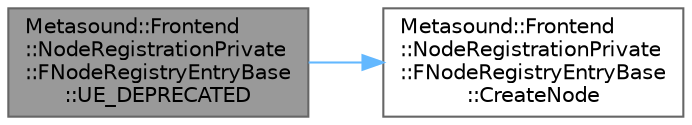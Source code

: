 digraph "Metasound::Frontend::NodeRegistrationPrivate::FNodeRegistryEntryBase::UE_DEPRECATED"
{
 // INTERACTIVE_SVG=YES
 // LATEX_PDF_SIZE
  bgcolor="transparent";
  edge [fontname=Helvetica,fontsize=10,labelfontname=Helvetica,labelfontsize=10];
  node [fontname=Helvetica,fontsize=10,shape=box,height=0.2,width=0.4];
  rankdir="LR";
  Node1 [id="Node000001",label="Metasound::Frontend\l::NodeRegistrationPrivate\l::FNodeRegistryEntryBase\l::UE_DEPRECATED",height=0.2,width=0.4,color="gray40", fillcolor="grey60", style="filled", fontcolor="black",tooltip="Create a node given FNodeInitData."];
  Node1 -> Node2 [id="edge1_Node000001_Node000002",color="steelblue1",style="solid",tooltip=" "];
  Node2 [id="Node000002",label="Metasound::Frontend\l::NodeRegistrationPrivate\l::FNodeRegistryEntryBase\l::CreateNode",height=0.2,width=0.4,color="grey40", fillcolor="white", style="filled",URL="$d4/d43/classMetasound_1_1Frontend_1_1NodeRegistrationPrivate_1_1FNodeRegistryEntryBase.html#ac88b6aaf7d5124e3e87e1b939a9d8094",tooltip="Create a node given FNodeData."];
}
